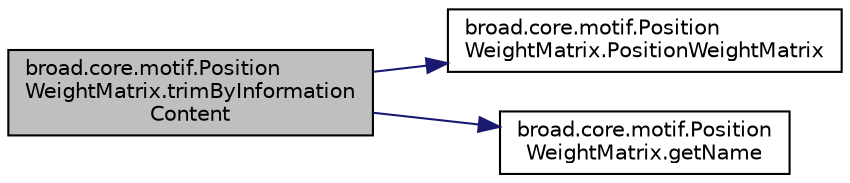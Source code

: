 digraph "broad.core.motif.PositionWeightMatrix.trimByInformationContent"
{
  edge [fontname="Helvetica",fontsize="10",labelfontname="Helvetica",labelfontsize="10"];
  node [fontname="Helvetica",fontsize="10",shape=record];
  rankdir="LR";
  Node1 [label="broad.core.motif.Position\lWeightMatrix.trimByInformation\lContent",height=0.2,width=0.4,color="black", fillcolor="grey75", style="filled" fontcolor="black"];
  Node1 -> Node2 [color="midnightblue",fontsize="10",style="solid"];
  Node2 [label="broad.core.motif.Position\lWeightMatrix.PositionWeightMatrix",height=0.2,width=0.4,color="black", fillcolor="white", style="filled",URL="$classbroad_1_1core_1_1motif_1_1_position_weight_matrix.html#a93721c18375954e6ca86dc9e819c70c3"];
  Node1 -> Node3 [color="midnightblue",fontsize="10",style="solid"];
  Node3 [label="broad.core.motif.Position\lWeightMatrix.getName",height=0.2,width=0.4,color="black", fillcolor="white", style="filled",URL="$classbroad_1_1core_1_1motif_1_1_position_weight_matrix.html#a9c4f72f0173e0b84b3e3a732d9de22fc"];
}
